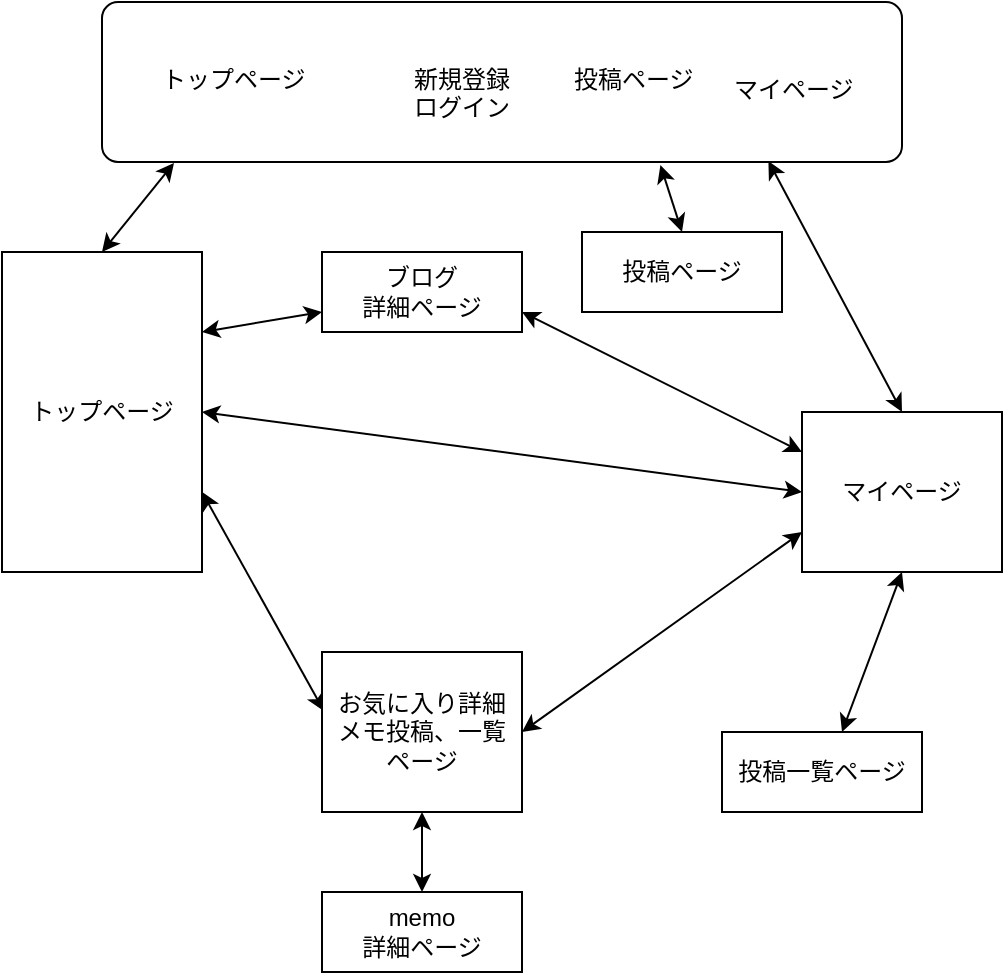 <mxfile>
    <diagram id="BH1CdjyKMhpfN52nqLYq" name="ページ1">
        <mxGraphModel dx="456" dy="743" grid="1" gridSize="10" guides="1" tooltips="1" connect="1" arrows="1" fold="1" page="1" pageScale="1" pageWidth="827" pageHeight="1169" background="none" math="0" shadow="0">
            <root>
                <mxCell id="0"/>
                <mxCell id="1" parent="0"/>
                <mxCell id="68" style="edgeStyle=none;html=1;exitX=0.5;exitY=0;exitDx=0;exitDy=0;entryX=0.09;entryY=1.006;entryDx=0;entryDy=0;entryPerimeter=0;startArrow=classic;startFill=1;" edge="1" parent="1" source="2" target="57">
                    <mxGeometry relative="1" as="geometry"/>
                </mxCell>
                <mxCell id="69" style="edgeStyle=none;html=1;exitX=1;exitY=0.25;exitDx=0;exitDy=0;entryX=0;entryY=0.75;entryDx=0;entryDy=0;startArrow=classic;startFill=1;" edge="1" parent="1" source="2" target="6">
                    <mxGeometry relative="1" as="geometry"/>
                </mxCell>
                <mxCell id="70" style="edgeStyle=none;html=1;exitX=1;exitY=0.75;exitDx=0;exitDy=0;entryX=0.01;entryY=0.369;entryDx=0;entryDy=0;entryPerimeter=0;startArrow=classic;startFill=1;" edge="1" parent="1" source="2" target="25">
                    <mxGeometry relative="1" as="geometry"/>
                </mxCell>
                <mxCell id="74" style="edgeStyle=none;html=1;exitX=1;exitY=0.5;exitDx=0;exitDy=0;entryX=0;entryY=0.5;entryDx=0;entryDy=0;startArrow=classic;startFill=1;" edge="1" parent="1" source="2" target="12">
                    <mxGeometry relative="1" as="geometry"/>
                </mxCell>
                <mxCell id="2" value="トップページ" style="whiteSpace=wrap;html=1;align=center;" parent="1" vertex="1">
                    <mxGeometry x="240" y="160" width="100" height="160" as="geometry"/>
                </mxCell>
                <mxCell id="6" value="ブログ&lt;br&gt;詳細ページ" style="whiteSpace=wrap;html=1;align=center;" parent="1" vertex="1">
                    <mxGeometry x="400" y="160" width="100" height="40" as="geometry"/>
                </mxCell>
                <mxCell id="8" value="投稿一覧ページ" style="whiteSpace=wrap;html=1;align=center;" parent="1" vertex="1">
                    <mxGeometry x="600" y="400" width="100" height="40" as="geometry"/>
                </mxCell>
                <mxCell id="66" style="edgeStyle=none;html=1;exitX=0.5;exitY=0;exitDx=0;exitDy=0;entryX=0.698;entryY=1.019;entryDx=0;entryDy=0;entryPerimeter=0;startArrow=classic;startFill=1;" edge="1" parent="1" source="9" target="57">
                    <mxGeometry relative="1" as="geometry"/>
                </mxCell>
                <mxCell id="9" value="投稿ページ" style="whiteSpace=wrap;html=1;align=center;" parent="1" vertex="1">
                    <mxGeometry x="530" y="150" width="100" height="40" as="geometry"/>
                </mxCell>
                <mxCell id="11" value="memo&lt;br&gt;詳細ページ" style="whiteSpace=wrap;html=1;align=center;" parent="1" vertex="1">
                    <mxGeometry x="400" y="480" width="100" height="40" as="geometry"/>
                </mxCell>
                <mxCell id="65" style="edgeStyle=none;html=1;exitX=0.5;exitY=0;exitDx=0;exitDy=0;entryX=0.833;entryY=0.994;entryDx=0;entryDy=0;entryPerimeter=0;startArrow=classic;startFill=1;" edge="1" parent="1" source="12" target="57">
                    <mxGeometry relative="1" as="geometry"/>
                </mxCell>
                <mxCell id="67" style="edgeStyle=none;html=1;exitX=0.5;exitY=1;exitDx=0;exitDy=0;entryX=0.6;entryY=0;entryDx=0;entryDy=0;entryPerimeter=0;startArrow=classic;startFill=1;" edge="1" parent="1" source="12" target="8">
                    <mxGeometry relative="1" as="geometry"/>
                </mxCell>
                <mxCell id="71" style="edgeStyle=none;html=1;exitX=0;exitY=0.25;exitDx=0;exitDy=0;entryX=1;entryY=0.75;entryDx=0;entryDy=0;startArrow=classic;startFill=1;" edge="1" parent="1" source="12" target="6">
                    <mxGeometry relative="1" as="geometry"/>
                </mxCell>
                <mxCell id="72" style="edgeStyle=none;html=1;exitX=0;exitY=0.75;exitDx=0;exitDy=0;entryX=1;entryY=0.5;entryDx=0;entryDy=0;startArrow=classic;startFill=1;" edge="1" parent="1" source="12" target="25">
                    <mxGeometry relative="1" as="geometry"/>
                </mxCell>
                <mxCell id="12" value="マイページ" style="whiteSpace=wrap;html=1;align=center;" parent="1" vertex="1">
                    <mxGeometry x="640" y="240" width="100" height="80" as="geometry"/>
                </mxCell>
                <mxCell id="73" style="edgeStyle=none;html=1;exitX=0.5;exitY=1;exitDx=0;exitDy=0;entryX=0.5;entryY=0;entryDx=0;entryDy=0;startArrow=classic;startFill=1;" edge="1" parent="1" source="25" target="11">
                    <mxGeometry relative="1" as="geometry"/>
                </mxCell>
                <mxCell id="25" value="お気に入り詳細&lt;br&gt;メモ投稿、一覧&lt;br&gt;ページ" style="whiteSpace=wrap;html=1;align=center;" parent="1" vertex="1">
                    <mxGeometry x="400" y="360" width="100" height="80" as="geometry"/>
                </mxCell>
                <mxCell id="57" value="" style="rounded=1;arcSize=10;whiteSpace=wrap;html=1;align=center;" vertex="1" parent="1">
                    <mxGeometry x="290" y="35" width="400" height="80" as="geometry"/>
                </mxCell>
                <mxCell id="58" value="トップページ" style="text;strokeColor=none;fillColor=none;spacingLeft=4;spacingRight=4;overflow=hidden;rotatable=0;points=[[0,0.5],[1,0.5]];portConstraint=eastwest;fontSize=12;" vertex="1" parent="1">
                    <mxGeometry x="314" y="60" width="100" height="30" as="geometry"/>
                </mxCell>
                <mxCell id="59" value="マイページ" style="text;strokeColor=none;fillColor=none;spacingLeft=4;spacingRight=4;overflow=hidden;rotatable=0;points=[[0,0.5],[1,0.5]];portConstraint=eastwest;fontSize=12;" vertex="1" parent="1">
                    <mxGeometry x="600" y="65" width="80" height="35" as="geometry"/>
                </mxCell>
                <mxCell id="60" value="投稿ページ&#10;" style="text;strokeColor=none;fillColor=none;spacingLeft=4;spacingRight=4;overflow=hidden;rotatable=0;points=[[0,0.5],[1,0.5]];portConstraint=eastwest;fontSize=12;" vertex="1" parent="1">
                    <mxGeometry x="520" y="60" width="80" height="30" as="geometry"/>
                </mxCell>
                <mxCell id="61" value="新規登録&#10;ログイン&#10;" style="text;strokeColor=none;fillColor=none;spacingLeft=4;spacingRight=4;overflow=hidden;rotatable=0;points=[[0,0.5],[1,0.5]];portConstraint=eastwest;fontSize=12;" vertex="1" parent="1">
                    <mxGeometry x="440" y="60" width="80" height="30" as="geometry"/>
                </mxCell>
            </root>
        </mxGraphModel>
    </diagram>
</mxfile>
